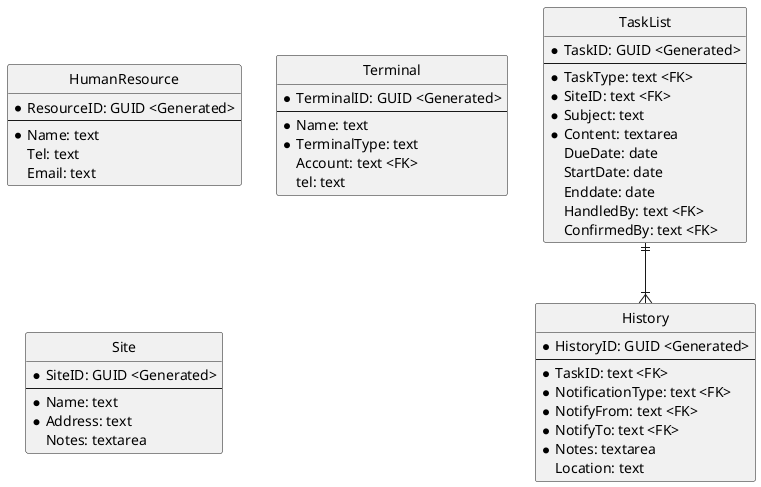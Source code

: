 @startuml
hide circle
skinparam linetype ortho

entity HumanResource {
    * ResourceID: GUID <Generated>
    --
    * Name: text
    Tel: text
    Email: text
}

entity Terminal {
    * TerminalID: GUID <Generated>
    --
    * Name: text
    * TerminalType: text
    Account: text <FK>
    tel: text
}
' TerminalType: iPhone/ Android phone/ iPad/ Android tablet 

entity TaskList {
    * TaskID: GUID <Generated>
    --
    * TaskType: text <FK>
    * SiteID: text <FK>
    * Subject: text
    * Content: textarea
    DueDate: date
    StartDate: date
    Enddate: date
    HandledBy: text <FK>
    ConfirmedBy: text <FK>
}
' TaskType: EmergencyDispatch/ PeriodicMaintenance/ Troubleshooting/ Patrol/ Meeting

entity History {
    * HistoryID: GUID <Generated>
    --
    * TaskID: text <FK>
    * NotificationType: text <FK>
    * NotifyFrom: text <FK>
    * NotifyTo: text <FK>
    * Notes: textarea
    Location: text
}
' NotificationType: Order/ ChangeOrder/ ReplyAccept/ ReplyDeny/ ReportSuccess/ ReportFail/ PeriodicReport/

entity Site {
    * SiteID: GUID <Generated>
    --
    * Name: text
    * Address: text
    Notes: textarea
}

TaskList ||--|{ History

@enduml